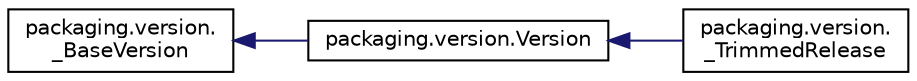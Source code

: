 digraph "Graphical Class Hierarchy"
{
 // LATEX_PDF_SIZE
  edge [fontname="Helvetica",fontsize="10",labelfontname="Helvetica",labelfontsize="10"];
  node [fontname="Helvetica",fontsize="10",shape=record];
  rankdir="LR";
  Node0 [label="packaging.version.\l_BaseVersion",height=0.2,width=0.4,color="black", fillcolor="white", style="filled",URL="$classpackaging_1_1version_1_1__BaseVersion.html",tooltip=" "];
  Node0 -> Node1 [dir="back",color="midnightblue",fontsize="10",style="solid",fontname="Helvetica"];
  Node1 [label="packaging.version.Version",height=0.2,width=0.4,color="black", fillcolor="white", style="filled",URL="$classpackaging_1_1version_1_1Version.html",tooltip=" "];
  Node1 -> Node2 [dir="back",color="midnightblue",fontsize="10",style="solid",fontname="Helvetica"];
  Node2 [label="packaging.version.\l_TrimmedRelease",height=0.2,width=0.4,color="black", fillcolor="white", style="filled",URL="$classpackaging_1_1version_1_1__TrimmedRelease.html",tooltip=" "];
}
